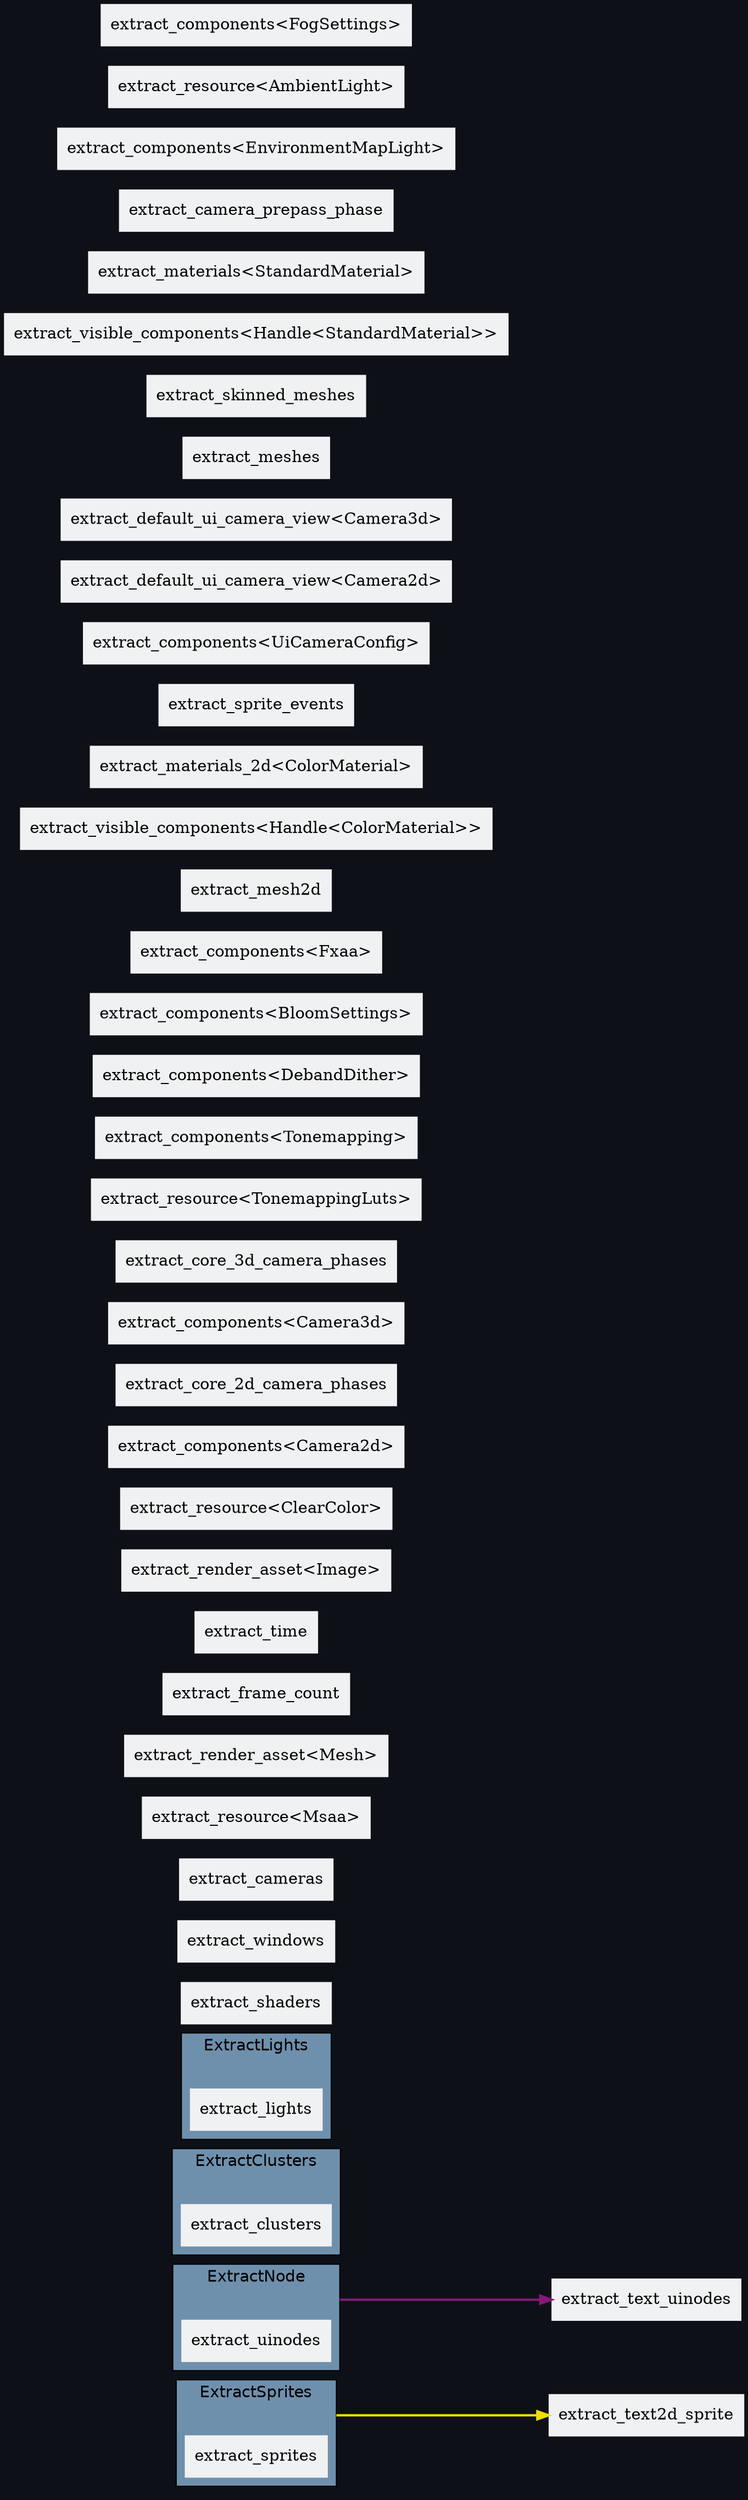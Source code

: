 digraph "" {
	"compound"="true";
	"splines"="spline";
	"rankdir"="LR";
	"bgcolor"="#0d1117";
	"fontname"="Helvetica";
	edge ["penwidth"="2"];
	node ["shape"="box", "style"="filled", "fillcolor"="#eff1f3", "color"="#eff1f3"];
	subgraph "clusternode_Set(22)" {
		"label"="ExtractSprites";
		"tooltip"="ExtractSprites";
		"bgcolor"="#6f90ad";
		"color"="black";
		"set_marker_node_Set(22)" ["style"="invis", "label"="", "height"="0", "shape"="point"]
		"node_System(21)" ["label"="extract_sprites", "tooltip"="bevy_sprite::render::extract_sprites"]
	}
	
	subgraph "clusternode_Set(29)" {
		"label"="ExtractNode";
		"tooltip"="ExtractNode";
		"bgcolor"="#6f90ad";
		"color"="black";
		"set_marker_node_Set(29)" ["style"="invis", "label"="", "height"="0", "shape"="point"]
		"node_System(27)" ["label"="extract_uinodes", "tooltip"="bevy_ui::render::extract_uinodes"]
	}
	
	subgraph "clusternode_Set(40)" {
		"label"="ExtractClusters";
		"tooltip"="ExtractClusters";
		"bgcolor"="#6f90ad";
		"color"="black";
		"set_marker_node_Set(40)" ["style"="invis", "label"="", "height"="0", "shape"="point"]
		"node_System(37)" ["label"="extract_clusters", "tooltip"="bevy_pbr::render::light::extract_clusters"]
	}
	
	subgraph "clusternode_Set(42)" {
		"label"="ExtractLights";
		"tooltip"="ExtractLights";
		"bgcolor"="#6f90ad";
		"color"="black";
		"set_marker_node_Set(42)" ["style"="invis", "label"="", "height"="0", "shape"="point"]
		"node_System(38)" ["label"="extract_lights", "tooltip"="bevy_pbr::render::light::extract_lights"]
	}
	
	"node_System(0)" ["label"="extract_shaders", "tooltip"="bevy_render::render_resource::pipeline_cache::PipelineCache::extract_shaders"]
	"node_System(1)" ["label"="extract_windows", "tooltip"="bevy_render::view::window::extract_windows"]
	"node_System(2)" ["label"="extract_cameras", "tooltip"="bevy_render::camera::camera::extract_cameras"]
	"node_System(3)" ["label"="extract_resource<Msaa>", "tooltip"="bevy_render::extract_resource::extract_resource<bevy_render::view::Msaa>"]
	"node_System(4)" ["label"="extract_render_asset<Mesh>", "tooltip"="bevy_render::render_asset::extract_render_asset<bevy_render::mesh::mesh::Mesh>"]
	"node_System(5)" ["label"="extract_frame_count", "tooltip"="bevy_render::globals::extract_frame_count"]
	"node_System(6)" ["label"="extract_time", "tooltip"="bevy_render::globals::extract_time"]
	"node_System(7)" ["label"="extract_render_asset<Image>", "tooltip"="bevy_render::render_asset::extract_render_asset<bevy_render::texture::image::Image>"]
	"node_System(8)" ["label"="extract_resource<ClearColor>", "tooltip"="bevy_render::extract_resource::extract_resource<bevy_core_pipeline::clear_color::ClearColor>"]
	"node_System(9)" ["label"="extract_components<Camera2d>", "tooltip"="bevy_render::extract_component::extract_components<bevy_core_pipeline::core_2d::camera_2d::Camera2d>"]
	"node_System(10)" ["label"="extract_core_2d_camera_phases", "tooltip"="bevy_core_pipeline::core_2d::extract_core_2d_camera_phases"]
	"node_System(11)" ["label"="extract_components<Camera3d>", "tooltip"="bevy_render::extract_component::extract_components<bevy_core_pipeline::core_3d::camera_3d::Camera3d>"]
	"node_System(12)" ["label"="extract_core_3d_camera_phases", "tooltip"="bevy_core_pipeline::core_3d::extract_core_3d_camera_phases"]
	"node_System(13)" ["label"="extract_resource<TonemappingLuts>", "tooltip"="bevy_render::extract_resource::extract_resource<bevy_core_pipeline::tonemapping::TonemappingLuts>"]
	"node_System(14)" ["label"="extract_components<Tonemapping>", "tooltip"="bevy_render::extract_component::extract_components<bevy_core_pipeline::tonemapping::Tonemapping>"]
	"node_System(15)" ["label"="extract_components<DebandDither>", "tooltip"="bevy_render::extract_component::extract_components<bevy_core_pipeline::tonemapping::DebandDither>"]
	"node_System(16)" ["label"="extract_components<BloomSettings>", "tooltip"="bevy_render::extract_component::extract_components<bevy_core_pipeline::bloom::BloomSettings>"]
	"node_System(17)" ["label"="extract_components<Fxaa>", "tooltip"="bevy_render::extract_component::extract_components<bevy_core_pipeline::fxaa::Fxaa>"]
	"node_System(18)" ["label"="extract_mesh2d", "tooltip"="bevy_sprite::mesh2d::mesh::extract_mesh2d"]
	"node_System(19)" ["label"="extract_visible_components<Handle<ColorMaterial>>", "tooltip"="bevy_render::extract_component::extract_visible_components<bevy_asset::handle::Handle<bevy_sprite::mesh2d::color_material::ColorMaterial>>"]
	"node_System(20)" ["label"="extract_materials_2d<ColorMaterial>", "tooltip"="bevy_sprite::mesh2d::material::extract_materials_2d<bevy_sprite::mesh2d::color_material::ColorMaterial>"]
	"node_System(22)" ["label"="extract_sprite_events", "tooltip"="bevy_sprite::render::extract_sprite_events"]
	"node_System(23)" ["label"="extract_text2d_sprite", "tooltip"="bevy_text::text2d::extract_text2d_sprite"]
	"node_System(24)" ["label"="extract_components<UiCameraConfig>", "tooltip"="bevy_render::extract_component::extract_components<bevy_ui::camera_config::UiCameraConfig>"]
	"node_System(25)" ["label"="extract_default_ui_camera_view<Camera2d>", "tooltip"="bevy_ui::render::extract_default_ui_camera_view<bevy_core_pipeline::core_2d::camera_2d::Camera2d>"]
	"node_System(26)" ["label"="extract_default_ui_camera_view<Camera3d>", "tooltip"="bevy_ui::render::extract_default_ui_camera_view<bevy_core_pipeline::core_3d::camera_3d::Camera3d>"]
	"node_System(28)" ["label"="extract_text_uinodes", "tooltip"="bevy_ui::render::extract_text_uinodes"]
	"node_System(29)" ["label"="extract_meshes", "tooltip"="bevy_pbr::render::mesh::extract_meshes"]
	"node_System(30)" ["label"="extract_skinned_meshes", "tooltip"="bevy_pbr::render::mesh::extract_skinned_meshes"]
	"node_System(31)" ["label"="extract_visible_components<Handle<StandardMaterial>>", "tooltip"="bevy_render::extract_component::extract_visible_components<bevy_asset::handle::Handle<bevy_pbr::pbr_material::StandardMaterial>>"]
	"node_System(32)" ["label"="extract_materials<StandardMaterial>", "tooltip"="bevy_pbr::material::extract_materials<bevy_pbr::pbr_material::StandardMaterial>"]
	"node_System(33)" ["label"="extract_camera_prepass_phase", "tooltip"="bevy_pbr::prepass::extract_camera_prepass_phase"]
	"node_System(34)" ["label"="extract_components<EnvironmentMapLight>", "tooltip"="bevy_render::extract_component::extract_components<bevy_pbr::environment_map::EnvironmentMapLight>"]
	"node_System(35)" ["label"="extract_resource<AmbientLight>", "tooltip"="bevy_render::extract_resource::extract_resource<bevy_pbr::light::AmbientLight>"]
	"node_System(36)" ["label"="extract_components<FogSettings>", "tooltip"="bevy_render::extract_component::extract_components<bevy_pbr::fog::FogSettings>"]
	"set_marker_node_Set(22)" -> "node_System(23)" ["lhead"="", "ltail"="clusternode_Set(22)", "tooltip"="ExtractSprites → extract_text2d_sprite", "color"="#eede00"]
	"set_marker_node_Set(29)" -> "node_System(28)" ["lhead"="", "ltail"="clusternode_Set(29)", "tooltip"="ExtractNode → extract_text_uinodes", "color"="#881877"]
}
